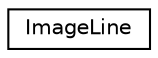 digraph G
{
  edge [fontname="Helvetica",fontsize="10",labelfontname="Helvetica",labelfontsize="10"];
  node [fontname="Helvetica",fontsize="10",shape=record];
  rankdir="LR";
  Node1 [label="ImageLine",height=0.2,width=0.4,color="black", fillcolor="white", style="filled",URL="$struct_image_line.html"];
}
